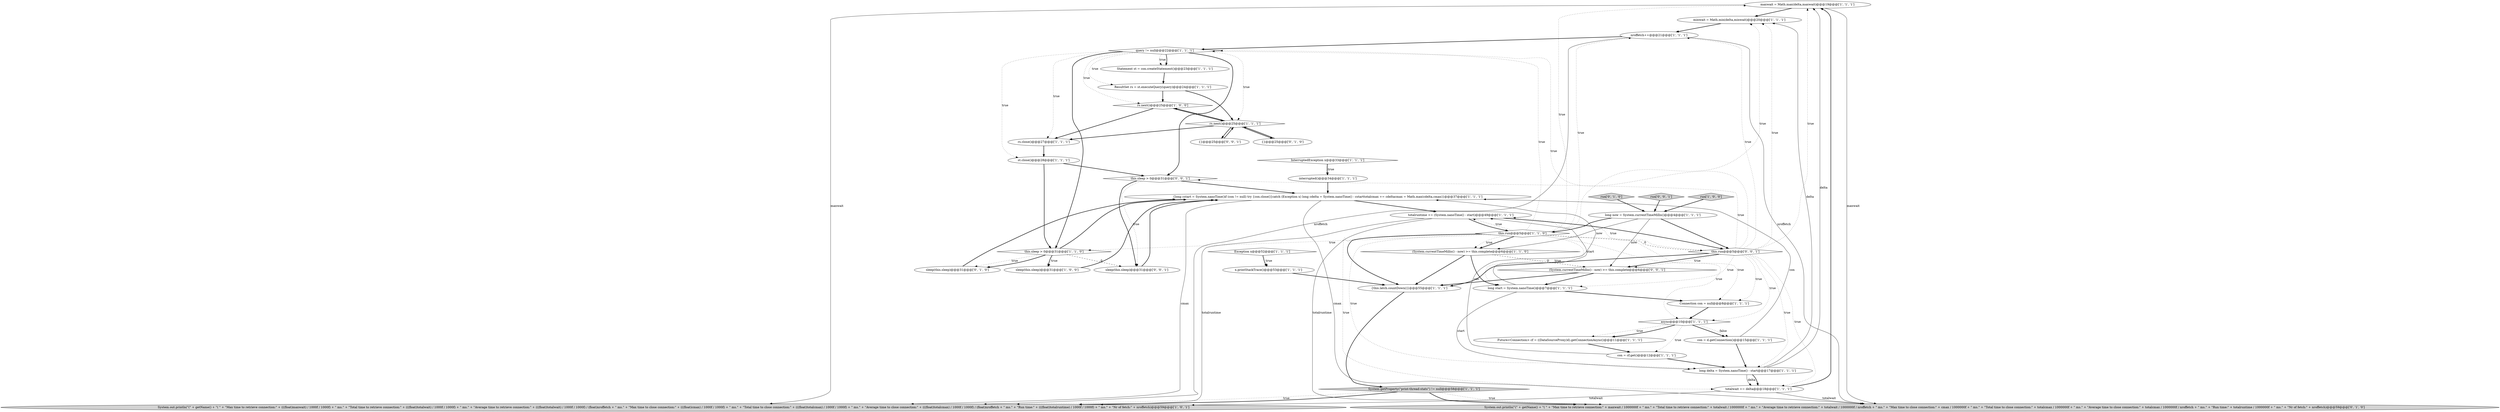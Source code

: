 digraph {
21 [style = filled, label = "maxwait = Math.max(delta,maxwait)@@@19@@@['1', '1', '1']", fillcolor = white, shape = ellipse image = "AAA0AAABBB1BBB"];
32 [style = filled, label = "query != null@@@22@@@['1', '1', '1']", fillcolor = white, shape = diamond image = "AAA0AAABBB1BBB"];
39 [style = filled, label = "this.sleep > 0@@@31@@@['0', '0', '1']", fillcolor = white, shape = diamond image = "AAA0AAABBB3BBB"];
8 [style = filled, label = "System.getProperty(\"print-thread-stats\") != null@@@58@@@['1', '1', '1']", fillcolor = lightgray, shape = diamond image = "AAA0AAABBB1BBB"];
3 [style = filled, label = "InterruptedException x@@@33@@@['1', '1', '1']", fillcolor = white, shape = diamond image = "AAA0AAABBB1BBB"];
26 [style = filled, label = "this.run@@@5@@@['1', '1', '0']", fillcolor = white, shape = diamond image = "AAA0AAABBB1BBB"];
7 [style = filled, label = "nroffetch++@@@21@@@['1', '1', '1']", fillcolor = white, shape = ellipse image = "AAA0AAABBB1BBB"];
10 [style = filled, label = "minwait = Math.min(delta,minwait)@@@20@@@['1', '1', '1']", fillcolor = white, shape = ellipse image = "AAA0AAABBB1BBB"];
37 [style = filled, label = "{}@@@25@@@['0', '0', '1']", fillcolor = white, shape = ellipse image = "AAA0AAABBB3BBB"];
18 [style = filled, label = "long delta = System.nanoTime() - start@@@17@@@['1', '1', '1']", fillcolor = white, shape = ellipse image = "AAA0AAABBB1BBB"];
19 [style = filled, label = "sleep(this.sleep)@@@31@@@['1', '0', '0']", fillcolor = white, shape = ellipse image = "AAA0AAABBB1BBB"];
24 [style = filled, label = "Connection con = null@@@8@@@['1', '1', '1']", fillcolor = white, shape = ellipse image = "AAA0AAABBB1BBB"];
28 [style = filled, label = "interrupted()@@@34@@@['1', '1', '1']", fillcolor = white, shape = ellipse image = "AAA0AAABBB1BBB"];
25 [style = filled, label = "st.close()@@@28@@@['1', '1', '1']", fillcolor = white, shape = ellipse image = "AAA0AAABBB1BBB"];
6 [style = filled, label = "long now = System.currentTimeMillis()@@@4@@@['1', '1', '1']", fillcolor = white, shape = ellipse image = "AAA0AAABBB1BBB"];
23 [style = filled, label = "async@@@10@@@['1', '1', '1']", fillcolor = white, shape = diamond image = "AAA0AAABBB1BBB"];
31 [style = filled, label = "Statement st = con.createStatement()@@@23@@@['1', '1', '1']", fillcolor = white, shape = ellipse image = "AAA0AAABBB1BBB"];
14 [style = filled, label = "totalwait += delta@@@18@@@['1', '1', '1']", fillcolor = white, shape = ellipse image = "AAA0AAABBB1BBB"];
0 [style = filled, label = "long start = System.nanoTime()@@@7@@@['1', '1', '1']", fillcolor = white, shape = ellipse image = "AAA0AAABBB1BBB"];
4 [style = filled, label = "{long cstart = System.nanoTime()if (con != null) try {con.close()}catch (Exception x) long cdelta = System.nanoTime() - cstarttotalcmax += cdeltacmax = Math.max(cdelta,cmax)}@@@37@@@['1', '1', '1']", fillcolor = white, shape = ellipse image = "AAA0AAABBB1BBB"];
35 [style = filled, label = "{}@@@25@@@['0', '1', '0']", fillcolor = white, shape = ellipse image = "AAA0AAABBB2BBB"];
2 [style = filled, label = "rs.next()@@@25@@@['1', '0', '0']", fillcolor = white, shape = diamond image = "AAA0AAABBB1BBB"];
20 [style = filled, label = "run['1', '0', '0']", fillcolor = lightgray, shape = diamond image = "AAA0AAABBB1BBB"];
40 [style = filled, label = "this.run@@@5@@@['0', '0', '1']", fillcolor = white, shape = diamond image = "AAA0AAABBB3BBB"];
22 [style = filled, label = "System.out.println(\"(\" + getName() + \"( \" + \"Max time to retrieve connection:\" + (((float)maxwait) / 1000f / 1000f) + \" ms.\" + \"Total time to retrieve connection:\" + (((float)totalwait) / 1000f / 1000f) + \" ms.\" + \"Average time to retrieve connection:\" + (((float)totalwait) / 1000f / 1000f) / (float)nroffetch + \" ms.\" + \"Max time to close connection:\" + (((float)cmax) / 1000f / 1000f) + \" ms.\" + \"Total time to close connection:\" + (((float)totalcmax) / 1000f / 1000f) + \" ms.\" + \"Average time to close connection:\" + (((float)totalcmax) / 1000f / 1000f) / (float)nroffetch + \" ms.\" + \"Run time:\" + (((float)totalruntime) / 1000f / 1000f) + \" ms.\" + \"Nr of fetch:\" + nroffetch)@@@59@@@['1', '0', '1']", fillcolor = lightgray, shape = ellipse image = "AAA0AAABBB1BBB"];
13 [style = filled, label = "con = d.getConnection()@@@15@@@['1', '1', '1']", fillcolor = white, shape = ellipse image = "AAA0AAABBB1BBB"];
1 [style = filled, label = "Future<Connection> cf = ((DataSourceProxy)d).getConnectionAsync()@@@11@@@['1', '1', '1']", fillcolor = white, shape = ellipse image = "AAA0AAABBB1BBB"];
16 [style = filled, label = "Exception x@@@52@@@['1', '1', '1']", fillcolor = white, shape = diamond image = "AAA0AAABBB1BBB"];
9 [style = filled, label = "x.printStackTrace()@@@53@@@['1', '1', '1']", fillcolor = white, shape = ellipse image = "AAA0AAABBB1BBB"];
17 [style = filled, label = "totalruntime += (System.nanoTime() - start)@@@49@@@['1', '1', '1']", fillcolor = white, shape = ellipse image = "AAA0AAABBB1BBB"];
29 [style = filled, label = "rs.next()@@@25@@@['1', '1', '1']", fillcolor = white, shape = diamond image = "AAA0AAABBB1BBB"];
33 [style = filled, label = "sleep(this.sleep)@@@31@@@['0', '1', '0']", fillcolor = white, shape = ellipse image = "AAA0AAABBB2BBB"];
12 [style = filled, label = "ResultSet rs = st.executeQuery(query)@@@24@@@['1', '1', '1']", fillcolor = white, shape = ellipse image = "AAA0AAABBB1BBB"];
5 [style = filled, label = "(System.currentTimeMillis() - now) >= this.complete@@@6@@@['1', '1', '0']", fillcolor = white, shape = diamond image = "AAA0AAABBB1BBB"];
42 [style = filled, label = "sleep(this.sleep)@@@31@@@['0', '0', '1']", fillcolor = white, shape = ellipse image = "AAA0AAABBB3BBB"];
30 [style = filled, label = "this.sleep > 0@@@31@@@['1', '1', '0']", fillcolor = white, shape = diamond image = "AAA0AAABBB1BBB"];
11 [style = filled, label = "con = cf.get()@@@12@@@['1', '1', '1']", fillcolor = white, shape = ellipse image = "AAA0AAABBB1BBB"];
27 [style = filled, label = "rs.close()@@@27@@@['1', '1', '1']", fillcolor = white, shape = ellipse image = "AAA0AAABBB1BBB"];
38 [style = filled, label = "(System.currentTimeMillis() - now) >= this.complete@@@6@@@['0', '0', '1']", fillcolor = white, shape = diamond image = "AAA0AAABBB3BBB"];
34 [style = filled, label = "run['0', '1', '0']", fillcolor = lightgray, shape = diamond image = "AAA0AAABBB2BBB"];
15 [style = filled, label = "{this.latch.countDown()}@@@55@@@['1', '1', '1']", fillcolor = white, shape = ellipse image = "AAA0AAABBB1BBB"];
36 [style = filled, label = "System.out.println(\"(\" + getName() + \"( \" + \"Max time to retrieve connection:\" + maxwait / 1000000f + \" ms.\" + \"Total time to retrieve connection:\" + totalwait / 1000000f + \" ms.\" + \"Average time to retrieve connection:\" + totalwait / 1000000f / nroffetch + \" ms.\" + \"Max time to close connection:\" + cmax / 1000000f + \" ms.\" + \"Total time to close connection:\" + totalcmax / 1000000f + \" ms.\" + \"Average time to close connection:\" + totalcmax / 1000000f / nroffetch + \" ms.\" + \"Run time:\" + totalruntime / 1000000f + \" ms.\" + \"Nr of fetch:\" + nroffetch)@@@59@@@['0', '1', '0']", fillcolor = lightgray, shape = ellipse image = "AAA0AAABBB2BBB"];
41 [style = filled, label = "run['0', '0', '1']", fillcolor = lightgray, shape = diamond image = "AAA0AAABBB3BBB"];
21->10 [style = bold, label=""];
7->32 [style = bold, label=""];
4->36 [style = solid, label="cmax"];
40->39 [style = dotted, label="true"];
16->9 [style = dotted, label="true"];
40->18 [style = dotted, label="true"];
25->30 [style = bold, label=""];
0->17 [style = solid, label="start"];
40->15 [style = bold, label=""];
5->15 [style = bold, label=""];
40->32 [style = dotted, label="true"];
40->23 [style = dotted, label="true"];
40->38 [style = bold, label=""];
39->42 [style = dotted, label="true"];
38->15 [style = bold, label=""];
40->10 [style = dotted, label="true"];
21->22 [style = solid, label="maxwait"];
12->2 [style = bold, label=""];
8->36 [style = bold, label=""];
29->2 [style = bold, label=""];
28->4 [style = bold, label=""];
32->25 [style = dotted, label="true"];
5->0 [style = bold, label=""];
26->30 [style = dotted, label="true"];
23->13 [style = bold, label=""];
0->24 [style = bold, label=""];
26->24 [style = dotted, label="true"];
26->15 [style = bold, label=""];
8->22 [style = dotted, label="true"];
27->25 [style = bold, label=""];
17->36 [style = solid, label="totalruntime"];
16->9 [style = bold, label=""];
30->33 [style = dotted, label="true"];
4->22 [style = solid, label="cmax"];
32->2 [style = dotted, label="true"];
30->19 [style = dotted, label="true"];
37->29 [style = bold, label=""];
26->23 [style = dotted, label="true"];
23->13 [style = dotted, label="false"];
41->6 [style = bold, label=""];
10->7 [style = bold, label=""];
39->4 [style = bold, label=""];
32->12 [style = dotted, label="true"];
11->18 [style = bold, label=""];
1->11 [style = bold, label=""];
8->22 [style = bold, label=""];
30->19 [style = bold, label=""];
29->27 [style = bold, label=""];
23->1 [style = dotted, label="true"];
12->29 [style = bold, label=""];
26->32 [style = dotted, label="true"];
7->36 [style = solid, label="nroffetch"];
26->14 [style = dotted, label="true"];
38->0 [style = bold, label=""];
2->27 [style = bold, label=""];
26->18 [style = dotted, label="true"];
5->38 [style = dashed, label="0"];
29->35 [style = bold, label=""];
39->42 [style = bold, label=""];
18->14 [style = solid, label="delta"];
26->40 [style = dashed, label="0"];
32->31 [style = bold, label=""];
14->21 [style = bold, label=""];
32->31 [style = dotted, label="true"];
13->18 [style = bold, label=""];
40->17 [style = dotted, label="true"];
26->7 [style = dotted, label="true"];
6->26 [style = bold, label=""];
35->29 [style = bold, label=""];
4->17 [style = bold, label=""];
30->33 [style = bold, label=""];
25->39 [style = bold, label=""];
21->36 [style = solid, label="maxwait"];
33->4 [style = bold, label=""];
17->40 [style = bold, label=""];
40->38 [style = dotted, label="true"];
29->37 [style = bold, label=""];
32->30 [style = bold, label=""];
31->12 [style = bold, label=""];
40->14 [style = dotted, label="true"];
42->4 [style = bold, label=""];
3->28 [style = bold, label=""];
30->42 [style = dashed, label="0"];
26->17 [style = dotted, label="true"];
32->39 [style = bold, label=""];
32->29 [style = dotted, label="true"];
8->36 [style = dotted, label="true"];
15->8 [style = bold, label=""];
24->23 [style = bold, label=""];
3->28 [style = dotted, label="true"];
17->26 [style = bold, label=""];
13->4 [style = solid, label="con"];
11->4 [style = solid, label="con"];
26->5 [style = bold, label=""];
40->21 [style = dotted, label="true"];
40->24 [style = dotted, label="true"];
20->6 [style = bold, label=""];
40->0 [style = dotted, label="true"];
17->22 [style = solid, label="totalruntime"];
32->27 [style = dotted, label="true"];
26->21 [style = dotted, label="true"];
30->4 [style = bold, label=""];
9->15 [style = bold, label=""];
6->40 [style = bold, label=""];
18->10 [style = solid, label="delta"];
26->10 [style = dotted, label="true"];
34->6 [style = bold, label=""];
6->5 [style = solid, label="now"];
23->1 [style = bold, label=""];
40->7 [style = dotted, label="true"];
14->36 [style = solid, label="totalwait"];
6->38 [style = solid, label="now"];
14->22 [style = solid, label="totalwait"];
19->4 [style = bold, label=""];
2->29 [style = bold, label=""];
26->5 [style = dotted, label="true"];
18->14 [style = bold, label=""];
0->18 [style = solid, label="start"];
18->21 [style = solid, label="delta"];
7->22 [style = solid, label="nroffetch"];
26->0 [style = dotted, label="true"];
23->11 [style = dotted, label="true"];
}
